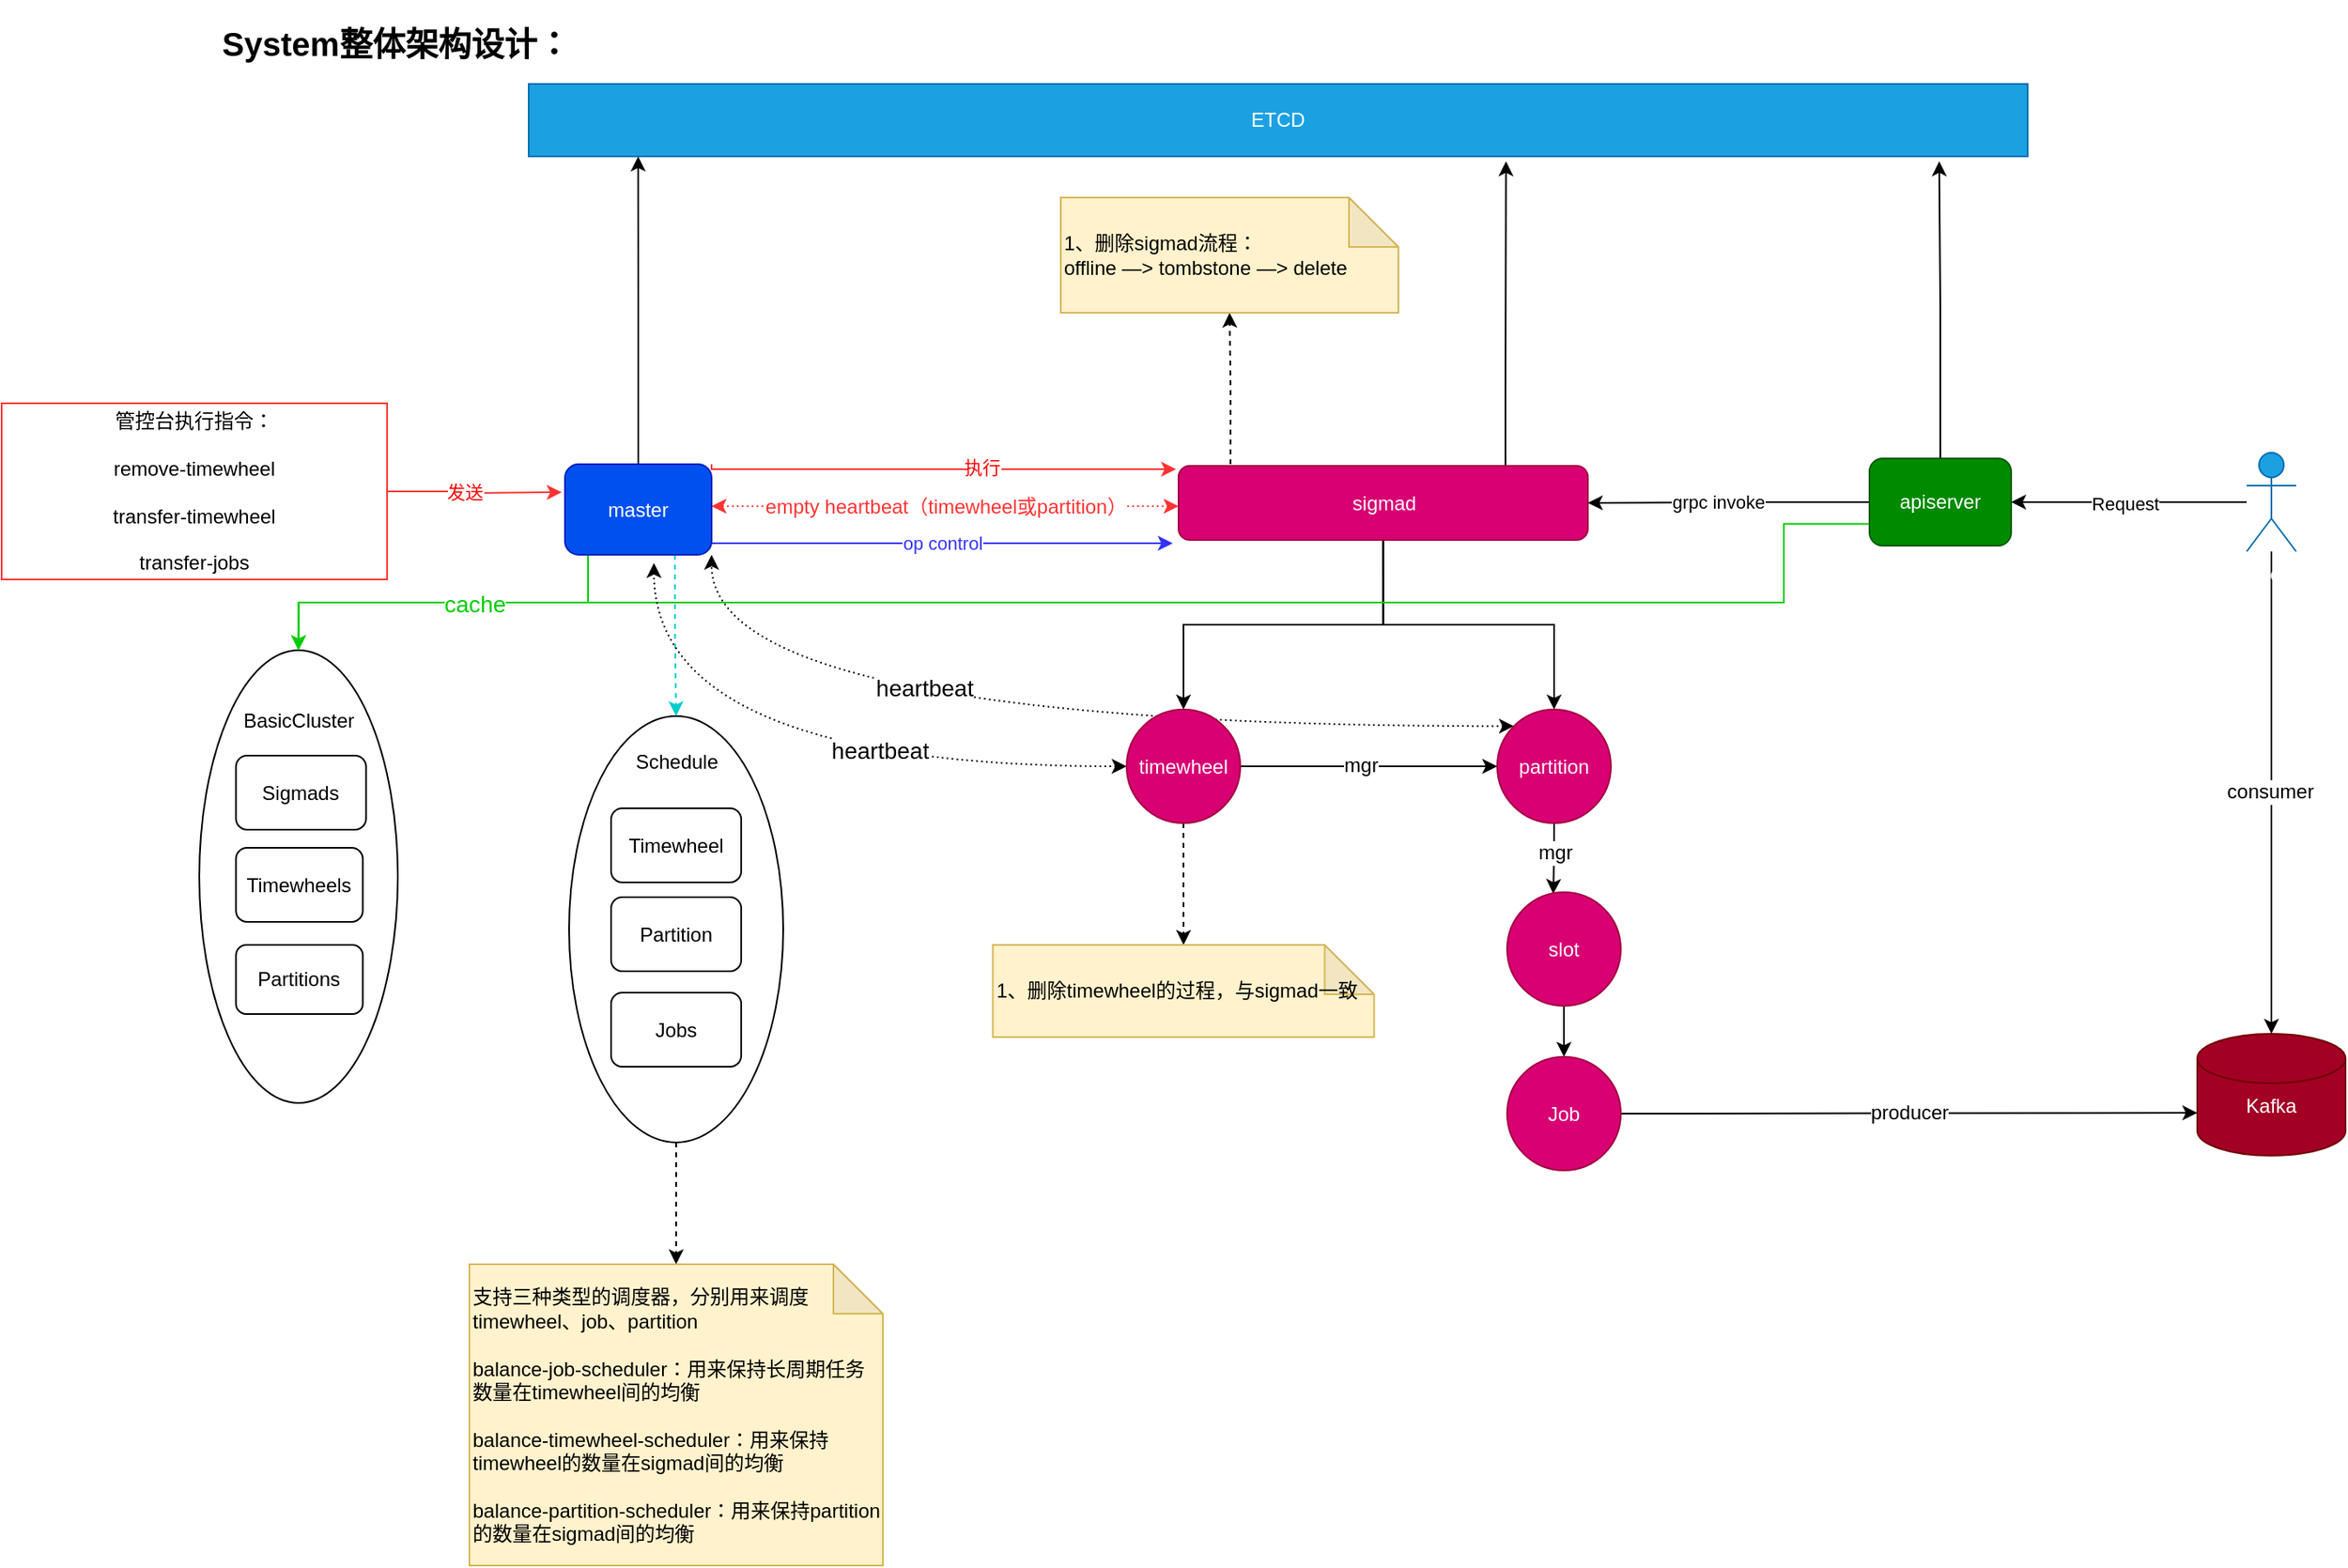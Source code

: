 <mxfile version="14.9.7" type="github">
  <diagram id="M-qKC3qr806KLWmZ0Jch" name="第 1 页">
    <mxGraphModel dx="2626" dy="1149" grid="1" gridSize="10" guides="1" tooltips="1" connect="1" arrows="1" fold="1" page="0" pageScale="1" pageWidth="827" pageHeight="1169" background="none" math="0" shadow="0">
      <root>
        <mxCell id="0" />
        <mxCell id="1" parent="0" />
        <mxCell id="0nwmMuTyDeL7QVPxEyri-27" value="&lt;br&gt;&lt;br&gt;BasicCluster" style="ellipse;whiteSpace=wrap;html=1;strokeColor=#000000;gradientColor=none;verticalAlign=top;" vertex="1" parent="1">
          <mxGeometry x="-730" y="360" width="120.5" height="275" as="geometry" />
        </mxCell>
        <mxCell id="0nwmMuTyDeL7QVPxEyri-4" value="op control" style="edgeStyle=orthogonalEdgeStyle;rounded=0;orthogonalLoop=1;jettySize=auto;html=1;strokeColor=#3333FF;fontColor=#3333FF;" edge="1" parent="1" source="0nwmMuTyDeL7QVPxEyri-1">
          <mxGeometry relative="1" as="geometry">
            <mxPoint x="-139" y="295" as="targetPoint" />
            <Array as="points">
              <mxPoint x="-361" y="295" />
              <mxPoint x="-361" y="295" />
            </Array>
          </mxGeometry>
        </mxCell>
        <mxCell id="0nwmMuTyDeL7QVPxEyri-18" style="edgeStyle=orthogonalEdgeStyle;rounded=0;orthogonalLoop=1;jettySize=auto;html=1;exitX=1;exitY=0;exitDx=0;exitDy=0;strokeColor=#FF3333;" edge="1" parent="1" source="0nwmMuTyDeL7QVPxEyri-1">
          <mxGeometry relative="1" as="geometry">
            <mxPoint x="-137" y="250" as="targetPoint" />
            <Array as="points">
              <mxPoint x="-419" y="250" />
            </Array>
          </mxGeometry>
        </mxCell>
        <mxCell id="0nwmMuTyDeL7QVPxEyri-19" value="执行" style="edgeLabel;html=1;align=center;verticalAlign=middle;resizable=0;points=[];fontColor=#FF0000;" vertex="1" connectable="0" parent="0nwmMuTyDeL7QVPxEyri-18">
          <mxGeometry x="0.168" y="1" relative="1" as="geometry">
            <mxPoint as="offset" />
          </mxGeometry>
        </mxCell>
        <mxCell id="0nwmMuTyDeL7QVPxEyri-28" style="edgeStyle=orthogonalEdgeStyle;rounded=0;orthogonalLoop=1;jettySize=auto;html=1;exitX=0.5;exitY=1;exitDx=0;exitDy=0;entryX=0.5;entryY=0;entryDx=0;entryDy=0;strokeColor=#00CC00;" edge="1" parent="1" source="0nwmMuTyDeL7QVPxEyri-1" target="0nwmMuTyDeL7QVPxEyri-27">
          <mxGeometry relative="1" as="geometry">
            <Array as="points">
              <mxPoint x="-494" y="302" />
              <mxPoint x="-494" y="331" />
              <mxPoint x="-670" y="331" />
            </Array>
          </mxGeometry>
        </mxCell>
        <mxCell id="0nwmMuTyDeL7QVPxEyri-30" style="edgeStyle=orthogonalEdgeStyle;rounded=0;orthogonalLoop=1;jettySize=auto;html=1;exitX=0.75;exitY=1;exitDx=0;exitDy=0;entryX=0.5;entryY=0;entryDx=0;entryDy=0;dashed=1;strokeColor=#00CCCC;" edge="1" parent="1" source="0nwmMuTyDeL7QVPxEyri-1" target="0nwmMuTyDeL7QVPxEyri-29">
          <mxGeometry relative="1" as="geometry" />
        </mxCell>
        <mxCell id="0nwmMuTyDeL7QVPxEyri-52" value="empty heartbeat（timewheel或partition）" style="edgeStyle=orthogonalEdgeStyle;rounded=0;orthogonalLoop=1;jettySize=auto;html=1;entryX=0;entryY=0.5;entryDx=0;entryDy=0;fontSize=12;dashed=1;dashPattern=1 2;startArrow=classic;startFill=1;fontColor=#FF3333;strokeColor=#FF3333;" edge="1" parent="1">
          <mxGeometry relative="1" as="geometry">
            <mxPoint x="-419" y="272.5" as="sourcePoint" />
            <mxPoint x="-135.5" y="272.5" as="targetPoint" />
          </mxGeometry>
        </mxCell>
        <mxCell id="0nwmMuTyDeL7QVPxEyri-105" style="edgeStyle=orthogonalEdgeStyle;rounded=0;orthogonalLoop=1;jettySize=auto;html=1;entryX=0.073;entryY=1;entryDx=0;entryDy=0;entryPerimeter=0;fontSize=12;fontColor=#000000;startArrow=none;startFill=0;strokeColor=#000000;" edge="1" parent="1" source="0nwmMuTyDeL7QVPxEyri-1" target="0nwmMuTyDeL7QVPxEyri-104">
          <mxGeometry relative="1" as="geometry" />
        </mxCell>
        <mxCell id="0nwmMuTyDeL7QVPxEyri-1" value="master" style="rounded=1;whiteSpace=wrap;html=1;fillColor=#0050ef;strokeColor=#001DBC;fontColor=#ffffff;" vertex="1" parent="1">
          <mxGeometry x="-508" y="247" width="89" height="55" as="geometry" />
        </mxCell>
        <mxCell id="0nwmMuTyDeL7QVPxEyri-16" style="edgeStyle=orthogonalEdgeStyle;rounded=0;orthogonalLoop=1;jettySize=auto;html=1;exitX=0.5;exitY=1;exitDx=0;exitDy=0;entryX=0.5;entryY=0;entryDx=0;entryDy=0;" edge="1" parent="1" source="0nwmMuTyDeL7QVPxEyri-2" target="0nwmMuTyDeL7QVPxEyri-7">
          <mxGeometry relative="1" as="geometry" />
        </mxCell>
        <mxCell id="0nwmMuTyDeL7QVPxEyri-17" style="edgeStyle=orthogonalEdgeStyle;rounded=0;orthogonalLoop=1;jettySize=auto;html=1;entryX=0.5;entryY=0;entryDx=0;entryDy=0;strokeColor=#000000;" edge="1" parent="1" source="0nwmMuTyDeL7QVPxEyri-2" target="0nwmMuTyDeL7QVPxEyri-8">
          <mxGeometry relative="1" as="geometry" />
        </mxCell>
        <mxCell id="0nwmMuTyDeL7QVPxEyri-38" style="edgeStyle=orthogonalEdgeStyle;rounded=0;orthogonalLoop=1;jettySize=auto;html=1;entryX=0.5;entryY=1;entryDx=0;entryDy=0;entryPerimeter=0;dashed=1;strokeColor=#000000;exitX=0.127;exitY=-0.022;exitDx=0;exitDy=0;exitPerimeter=0;" edge="1" parent="1" source="0nwmMuTyDeL7QVPxEyri-2" target="0nwmMuTyDeL7QVPxEyri-20">
          <mxGeometry relative="1" as="geometry" />
        </mxCell>
        <mxCell id="0nwmMuTyDeL7QVPxEyri-106" style="edgeStyle=orthogonalEdgeStyle;rounded=0;orthogonalLoop=1;jettySize=auto;html=1;entryX=0.652;entryY=1.068;entryDx=0;entryDy=0;entryPerimeter=0;fontSize=12;fontColor=#000000;startArrow=none;startFill=0;strokeColor=#000000;" edge="1" parent="1" source="0nwmMuTyDeL7QVPxEyri-2" target="0nwmMuTyDeL7QVPxEyri-104">
          <mxGeometry relative="1" as="geometry">
            <Array as="points">
              <mxPoint x="63" y="200" />
              <mxPoint x="63" y="200" />
            </Array>
          </mxGeometry>
        </mxCell>
        <mxCell id="0nwmMuTyDeL7QVPxEyri-2" value="sigmad" style="rounded=1;whiteSpace=wrap;html=1;fillColor=#d80073;strokeColor=#A50040;fontColor=#ffffff;" vertex="1" parent="1">
          <mxGeometry x="-135.5" y="248" width="248.5" height="45" as="geometry" />
        </mxCell>
        <mxCell id="0nwmMuTyDeL7QVPxEyri-40" style="edgeStyle=orthogonalEdgeStyle;rounded=0;orthogonalLoop=1;jettySize=auto;html=1;entryX=0.5;entryY=0;entryDx=0;entryDy=0;strokeColor=#00CC00;exitX=0;exitY=0.75;exitDx=0;exitDy=0;" edge="1" parent="1" source="0nwmMuTyDeL7QVPxEyri-3" target="0nwmMuTyDeL7QVPxEyri-27">
          <mxGeometry relative="1" as="geometry">
            <mxPoint x="327" y="331" as="sourcePoint" />
            <Array as="points">
              <mxPoint x="232" y="283" />
              <mxPoint x="232" y="331" />
              <mxPoint x="-670" y="331" />
            </Array>
          </mxGeometry>
        </mxCell>
        <mxCell id="0nwmMuTyDeL7QVPxEyri-57" value="cache" style="edgeLabel;html=1;align=center;verticalAlign=middle;resizable=0;points=[];fontSize=14;fontColor=#00CC00;" vertex="1" connectable="0" parent="0nwmMuTyDeL7QVPxEyri-40">
          <mxGeometry x="0.736" y="1" relative="1" as="geometry">
            <mxPoint as="offset" />
          </mxGeometry>
        </mxCell>
        <mxCell id="0nwmMuTyDeL7QVPxEyri-46" style="edgeStyle=orthogonalEdgeStyle;rounded=0;orthogonalLoop=1;jettySize=auto;html=1;entryX=1;entryY=0.5;entryDx=0;entryDy=0;strokeColor=#000000;" edge="1" parent="1" source="0nwmMuTyDeL7QVPxEyri-3" target="0nwmMuTyDeL7QVPxEyri-2">
          <mxGeometry relative="1" as="geometry" />
        </mxCell>
        <mxCell id="0nwmMuTyDeL7QVPxEyri-47" value="grpc invoke" style="edgeLabel;html=1;align=center;verticalAlign=middle;resizable=0;points=[];" vertex="1" connectable="0" parent="0nwmMuTyDeL7QVPxEyri-46">
          <mxGeometry x="0.097" y="-1" relative="1" as="geometry">
            <mxPoint x="1" as="offset" />
          </mxGeometry>
        </mxCell>
        <mxCell id="0nwmMuTyDeL7QVPxEyri-107" style="edgeStyle=orthogonalEdgeStyle;rounded=0;orthogonalLoop=1;jettySize=auto;html=1;entryX=0.941;entryY=1.068;entryDx=0;entryDy=0;entryPerimeter=0;fontSize=12;fontColor=#000000;startArrow=none;startFill=0;strokeColor=#000000;" edge="1" parent="1" source="0nwmMuTyDeL7QVPxEyri-3" target="0nwmMuTyDeL7QVPxEyri-104">
          <mxGeometry relative="1" as="geometry" />
        </mxCell>
        <mxCell id="0nwmMuTyDeL7QVPxEyri-3" value="apiserver" style="rounded=1;whiteSpace=wrap;html=1;fillColor=#008a00;strokeColor=#005700;fontColor=#ffffff;" vertex="1" parent="1">
          <mxGeometry x="284" y="243.5" width="86" height="53" as="geometry" />
        </mxCell>
        <mxCell id="0nwmMuTyDeL7QVPxEyri-54" style="edgeStyle=orthogonalEdgeStyle;curved=1;rounded=0;orthogonalLoop=1;jettySize=auto;html=1;exitX=0;exitY=0;exitDx=0;exitDy=0;entryX=1;entryY=1;entryDx=0;entryDy=0;dashed=1;dashPattern=1 2;fontSize=14;startArrow=classic;startFill=1;" edge="1" parent="1" source="0nwmMuTyDeL7QVPxEyri-7" target="0nwmMuTyDeL7QVPxEyri-1">
          <mxGeometry relative="1" as="geometry" />
        </mxCell>
        <mxCell id="0nwmMuTyDeL7QVPxEyri-56" value="heartbeat" style="edgeLabel;html=1;align=center;verticalAlign=middle;resizable=0;points=[];fontSize=14;fontColor=#000000;" vertex="1" connectable="0" parent="0nwmMuTyDeL7QVPxEyri-54">
          <mxGeometry x="0.212" y="-23" relative="1" as="geometry">
            <mxPoint as="offset" />
          </mxGeometry>
        </mxCell>
        <mxCell id="0nwmMuTyDeL7QVPxEyri-64" style="edgeStyle=orthogonalEdgeStyle;curved=1;rounded=0;orthogonalLoop=1;jettySize=auto;html=1;entryX=0.406;entryY=0.014;entryDx=0;entryDy=0;entryPerimeter=0;fontSize=12;fontColor=#000000;startArrow=none;startFill=0;strokeColor=#000000;" edge="1" parent="1" source="0nwmMuTyDeL7QVPxEyri-7" target="0nwmMuTyDeL7QVPxEyri-63">
          <mxGeometry relative="1" as="geometry" />
        </mxCell>
        <mxCell id="0nwmMuTyDeL7QVPxEyri-70" value="mgr" style="edgeLabel;html=1;align=center;verticalAlign=middle;resizable=0;points=[];fontSize=12;fontColor=#000000;" vertex="1" connectable="0" parent="0nwmMuTyDeL7QVPxEyri-64">
          <mxGeometry x="-0.172" relative="1" as="geometry">
            <mxPoint as="offset" />
          </mxGeometry>
        </mxCell>
        <mxCell id="0nwmMuTyDeL7QVPxEyri-7" value="partition" style="ellipse;whiteSpace=wrap;html=1;aspect=fixed;fillColor=#d80073;strokeColor=#A50040;fontColor=#ffffff;" vertex="1" parent="1">
          <mxGeometry x="58" y="396" width="69" height="69" as="geometry" />
        </mxCell>
        <mxCell id="0nwmMuTyDeL7QVPxEyri-39" style="edgeStyle=orthogonalEdgeStyle;rounded=0;orthogonalLoop=1;jettySize=auto;html=1;dashed=1;strokeColor=#000000;" edge="1" parent="1" source="0nwmMuTyDeL7QVPxEyri-8" target="0nwmMuTyDeL7QVPxEyri-22">
          <mxGeometry relative="1" as="geometry" />
        </mxCell>
        <mxCell id="0nwmMuTyDeL7QVPxEyri-53" style="edgeStyle=orthogonalEdgeStyle;curved=1;rounded=0;orthogonalLoop=1;jettySize=auto;html=1;dashed=1;dashPattern=1 2;fontSize=14;startArrow=classic;startFill=1;" edge="1" parent="1" source="0nwmMuTyDeL7QVPxEyri-8">
          <mxGeometry relative="1" as="geometry">
            <mxPoint x="-454" y="307" as="targetPoint" />
          </mxGeometry>
        </mxCell>
        <mxCell id="0nwmMuTyDeL7QVPxEyri-55" value="heartbeat" style="edgeLabel;html=1;align=center;verticalAlign=middle;resizable=0;points=[];fontSize=14;fontColor=#000000;" vertex="1" connectable="0" parent="0nwmMuTyDeL7QVPxEyri-53">
          <mxGeometry x="-0.269" y="-10" relative="1" as="geometry">
            <mxPoint as="offset" />
          </mxGeometry>
        </mxCell>
        <mxCell id="0nwmMuTyDeL7QVPxEyri-61" style="edgeStyle=orthogonalEdgeStyle;curved=1;rounded=0;orthogonalLoop=1;jettySize=auto;html=1;entryX=0;entryY=0.5;entryDx=0;entryDy=0;fontSize=12;fontColor=#000000;startArrow=none;startFill=0;strokeColor=#000000;" edge="1" parent="1" source="0nwmMuTyDeL7QVPxEyri-8" target="0nwmMuTyDeL7QVPxEyri-7">
          <mxGeometry relative="1" as="geometry" />
        </mxCell>
        <mxCell id="0nwmMuTyDeL7QVPxEyri-62" value="mgr" style="edgeLabel;html=1;align=center;verticalAlign=middle;resizable=0;points=[];fontSize=12;fontColor=#000000;" vertex="1" connectable="0" parent="0nwmMuTyDeL7QVPxEyri-61">
          <mxGeometry x="-0.064" y="2" relative="1" as="geometry">
            <mxPoint y="1" as="offset" />
          </mxGeometry>
        </mxCell>
        <mxCell id="0nwmMuTyDeL7QVPxEyri-8" value="timewheel" style="ellipse;whiteSpace=wrap;html=1;aspect=fixed;fillColor=#d80073;strokeColor=#A50040;fontColor=#ffffff;" vertex="1" parent="1">
          <mxGeometry x="-167" y="396" width="69" height="69" as="geometry" />
        </mxCell>
        <mxCell id="0nwmMuTyDeL7QVPxEyri-12" style="edgeStyle=orthogonalEdgeStyle;rounded=0;orthogonalLoop=1;jettySize=auto;html=1;strokeColor=#FF3333;" edge="1" parent="1" source="0nwmMuTyDeL7QVPxEyri-11">
          <mxGeometry relative="1" as="geometry">
            <mxPoint x="-510" y="264" as="targetPoint" />
          </mxGeometry>
        </mxCell>
        <mxCell id="0nwmMuTyDeL7QVPxEyri-14" value="发送" style="edgeLabel;html=1;align=center;verticalAlign=middle;resizable=0;points=[];fontColor=#FF0000;" vertex="1" connectable="0" parent="0nwmMuTyDeL7QVPxEyri-12">
          <mxGeometry x="-0.122" relative="1" as="geometry">
            <mxPoint as="offset" />
          </mxGeometry>
        </mxCell>
        <mxCell id="0nwmMuTyDeL7QVPxEyri-11" value="管控台执行指令：&lt;br&gt;&lt;br&gt;remove-timewheel&lt;br&gt;&lt;br&gt;transfer-timewheel&lt;br&gt;&lt;br&gt;transfer-jobs" style="rounded=0;whiteSpace=wrap;html=1;strokeColor=#FF3333;" vertex="1" parent="1">
          <mxGeometry x="-850" y="210" width="234" height="107" as="geometry" />
        </mxCell>
        <mxCell id="0nwmMuTyDeL7QVPxEyri-20" value="1、删除sigmad流程：&lt;br&gt;offline —&amp;gt; tombstone —&amp;gt; delete" style="shape=note;whiteSpace=wrap;html=1;backgroundOutline=1;darkOpacity=0.05;fillColor=#fff2cc;strokeColor=#d6b656;align=left;" vertex="1" parent="1">
          <mxGeometry x="-207" y="85" width="205" height="70" as="geometry" />
        </mxCell>
        <mxCell id="0nwmMuTyDeL7QVPxEyri-22" value="1、删除timewheel的过程，与sigmad一致" style="shape=note;whiteSpace=wrap;html=1;backgroundOutline=1;darkOpacity=0.05;strokeColor=#d6b656;fillColor=#fff2cc;align=left;" vertex="1" parent="1">
          <mxGeometry x="-248.25" y="539" width="231.5" height="56" as="geometry" />
        </mxCell>
        <mxCell id="0nwmMuTyDeL7QVPxEyri-24" value="Sigmads" style="rounded=1;whiteSpace=wrap;html=1;strokeColor=#000000;gradientColor=none;" vertex="1" parent="1">
          <mxGeometry x="-707.75" y="424" width="79" height="45" as="geometry" />
        </mxCell>
        <mxCell id="0nwmMuTyDeL7QVPxEyri-25" value="Timewheels" style="rounded=1;whiteSpace=wrap;html=1;strokeColor=#000000;gradientColor=none;" vertex="1" parent="1">
          <mxGeometry x="-707.75" y="480" width="77" height="45" as="geometry" />
        </mxCell>
        <mxCell id="0nwmMuTyDeL7QVPxEyri-26" value="Partitions" style="rounded=1;whiteSpace=wrap;html=1;strokeColor=#000000;gradientColor=none;" vertex="1" parent="1">
          <mxGeometry x="-707.75" y="539" width="77" height="42" as="geometry" />
        </mxCell>
        <mxCell id="0nwmMuTyDeL7QVPxEyri-35" style="edgeStyle=orthogonalEdgeStyle;rounded=0;orthogonalLoop=1;jettySize=auto;html=1;exitX=0.5;exitY=1;exitDx=0;exitDy=0;dashed=1;strokeColor=#000000;" edge="1" parent="1" source="0nwmMuTyDeL7QVPxEyri-29" target="0nwmMuTyDeL7QVPxEyri-34">
          <mxGeometry relative="1" as="geometry" />
        </mxCell>
        <mxCell id="0nwmMuTyDeL7QVPxEyri-29" value="&lt;br&gt;Schedule" style="ellipse;whiteSpace=wrap;html=1;strokeColor=#000000;gradientColor=none;verticalAlign=top;" vertex="1" parent="1">
          <mxGeometry x="-505.5" y="400" width="130" height="259" as="geometry" />
        </mxCell>
        <mxCell id="0nwmMuTyDeL7QVPxEyri-31" value="Timewheel" style="rounded=1;whiteSpace=wrap;html=1;strokeColor=#000000;gradientColor=none;" vertex="1" parent="1">
          <mxGeometry x="-480" y="456" width="79" height="45" as="geometry" />
        </mxCell>
        <mxCell id="0nwmMuTyDeL7QVPxEyri-32" value="Partition" style="rounded=1;whiteSpace=wrap;html=1;strokeColor=#000000;gradientColor=none;" vertex="1" parent="1">
          <mxGeometry x="-480" y="510" width="79" height="45" as="geometry" />
        </mxCell>
        <mxCell id="0nwmMuTyDeL7QVPxEyri-33" value="Jobs" style="rounded=1;whiteSpace=wrap;html=1;strokeColor=#000000;gradientColor=none;" vertex="1" parent="1">
          <mxGeometry x="-480" y="568" width="79" height="45" as="geometry" />
        </mxCell>
        <mxCell id="0nwmMuTyDeL7QVPxEyri-34" value="支持三种类型的调度器，分别用来调度timewheel、job、partition&lt;br&gt;&lt;br&gt;balance-job-scheduler：用来保持长周期任务数量在timewheel间的均衡&lt;br&gt;&lt;br&gt;balance-timewheel-scheduler：用来保持timewheel的数量在sigmad间的均衡&lt;br&gt;&lt;br&gt;balance-partition-scheduler：用来保持partition的数量在sigmad间的均衡" style="shape=note;whiteSpace=wrap;html=1;backgroundOutline=1;darkOpacity=0.05;strokeColor=#d6b656;fillColor=#fff2cc;align=left;" vertex="1" parent="1">
          <mxGeometry x="-566" y="733" width="251" height="183" as="geometry" />
        </mxCell>
        <mxCell id="0nwmMuTyDeL7QVPxEyri-43" style="edgeStyle=orthogonalEdgeStyle;rounded=0;orthogonalLoop=1;jettySize=auto;html=1;strokeColor=#000000;" edge="1" parent="1" source="0nwmMuTyDeL7QVPxEyri-42" target="0nwmMuTyDeL7QVPxEyri-3">
          <mxGeometry relative="1" as="geometry" />
        </mxCell>
        <mxCell id="0nwmMuTyDeL7QVPxEyri-45" value="Request" style="edgeLabel;html=1;align=center;verticalAlign=middle;resizable=0;points=[];" vertex="1" connectable="0" parent="0nwmMuTyDeL7QVPxEyri-43">
          <mxGeometry x="0.033" y="1" relative="1" as="geometry">
            <mxPoint as="offset" />
          </mxGeometry>
        </mxCell>
        <mxCell id="0nwmMuTyDeL7QVPxEyri-67" style="edgeStyle=orthogonalEdgeStyle;curved=1;rounded=0;orthogonalLoop=1;jettySize=auto;html=1;entryX=0.5;entryY=0;entryDx=0;entryDy=0;entryPerimeter=0;fontSize=12;fontColor=#000000;startArrow=none;startFill=0;strokeColor=#000000;" edge="1" parent="1" source="0nwmMuTyDeL7QVPxEyri-42" target="0nwmMuTyDeL7QVPxEyri-60">
          <mxGeometry relative="1" as="geometry" />
        </mxCell>
        <mxCell id="0nwmMuTyDeL7QVPxEyri-69" value="consumer" style="edgeLabel;html=1;align=center;verticalAlign=middle;resizable=0;points=[];fontSize=12;fontColor=#000000;" vertex="1" connectable="0" parent="0nwmMuTyDeL7QVPxEyri-67">
          <mxGeometry x="-0.003" y="-1" relative="1" as="geometry">
            <mxPoint as="offset" />
          </mxGeometry>
        </mxCell>
        <mxCell id="0nwmMuTyDeL7QVPxEyri-42" value="Client" style="shape=umlActor;verticalLabelPosition=bottom;verticalAlign=top;html=1;outlineConnect=0;strokeColor=#006EAF;fillColor=#1ba1e2;fontColor=#ffffff;" vertex="1" parent="1">
          <mxGeometry x="513" y="240" width="30" height="60" as="geometry" />
        </mxCell>
        <mxCell id="0nwmMuTyDeL7QVPxEyri-48" value="System整体架构设计：" style="text;html=1;strokeColor=none;fillColor=none;align=center;verticalAlign=middle;whiteSpace=wrap;rounded=0;fontSize=20;fontStyle=1" vertex="1" parent="1">
          <mxGeometry x="-730" y="-35" width="238.75" height="51" as="geometry" />
        </mxCell>
        <mxCell id="0nwmMuTyDeL7QVPxEyri-60" value="Kafka" style="shape=cylinder3;whiteSpace=wrap;html=1;boundedLbl=1;backgroundOutline=1;size=15;fontSize=12;strokeColor=#6F0000;align=center;verticalAlign=top;fillColor=#a20025;fontColor=#ffffff;" vertex="1" parent="1">
          <mxGeometry x="483" y="593" width="90" height="74" as="geometry" />
        </mxCell>
        <mxCell id="0nwmMuTyDeL7QVPxEyri-66" style="edgeStyle=orthogonalEdgeStyle;curved=1;rounded=0;orthogonalLoop=1;jettySize=auto;html=1;exitX=0.5;exitY=1;exitDx=0;exitDy=0;entryX=0.5;entryY=0;entryDx=0;entryDy=0;fontSize=12;fontColor=#000000;startArrow=none;startFill=0;strokeColor=#000000;" edge="1" parent="1" source="0nwmMuTyDeL7QVPxEyri-63" target="0nwmMuTyDeL7QVPxEyri-65">
          <mxGeometry relative="1" as="geometry" />
        </mxCell>
        <mxCell id="0nwmMuTyDeL7QVPxEyri-63" value="slot" style="ellipse;whiteSpace=wrap;html=1;aspect=fixed;fillColor=#d80073;strokeColor=#A50040;fontColor=#ffffff;" vertex="1" parent="1">
          <mxGeometry x="64" y="507" width="69" height="69" as="geometry" />
        </mxCell>
        <mxCell id="0nwmMuTyDeL7QVPxEyri-68" value="producer" style="edgeStyle=orthogonalEdgeStyle;curved=1;rounded=0;orthogonalLoop=1;jettySize=auto;html=1;entryX=0;entryY=0;entryDx=0;entryDy=48;entryPerimeter=0;fontSize=12;fontColor=#000000;startArrow=none;startFill=0;strokeColor=#000000;" edge="1" parent="1" source="0nwmMuTyDeL7QVPxEyri-65" target="0nwmMuTyDeL7QVPxEyri-60">
          <mxGeometry relative="1" as="geometry" />
        </mxCell>
        <mxCell id="0nwmMuTyDeL7QVPxEyri-65" value="Job" style="ellipse;whiteSpace=wrap;html=1;aspect=fixed;fillColor=#d80073;strokeColor=#A50040;fontColor=#ffffff;" vertex="1" parent="1">
          <mxGeometry x="64" y="607" width="69" height="69" as="geometry" />
        </mxCell>
        <mxCell id="0nwmMuTyDeL7QVPxEyri-104" value="ETCD" style="rounded=0;whiteSpace=wrap;html=1;fontSize=12;fontColor=#ffffff;strokeColor=#006EAF;align=center;verticalAlign=middle;fillColor=#1ba1e2;" vertex="1" parent="1">
          <mxGeometry x="-530" y="16" width="910" height="44" as="geometry" />
        </mxCell>
      </root>
    </mxGraphModel>
  </diagram>
</mxfile>
